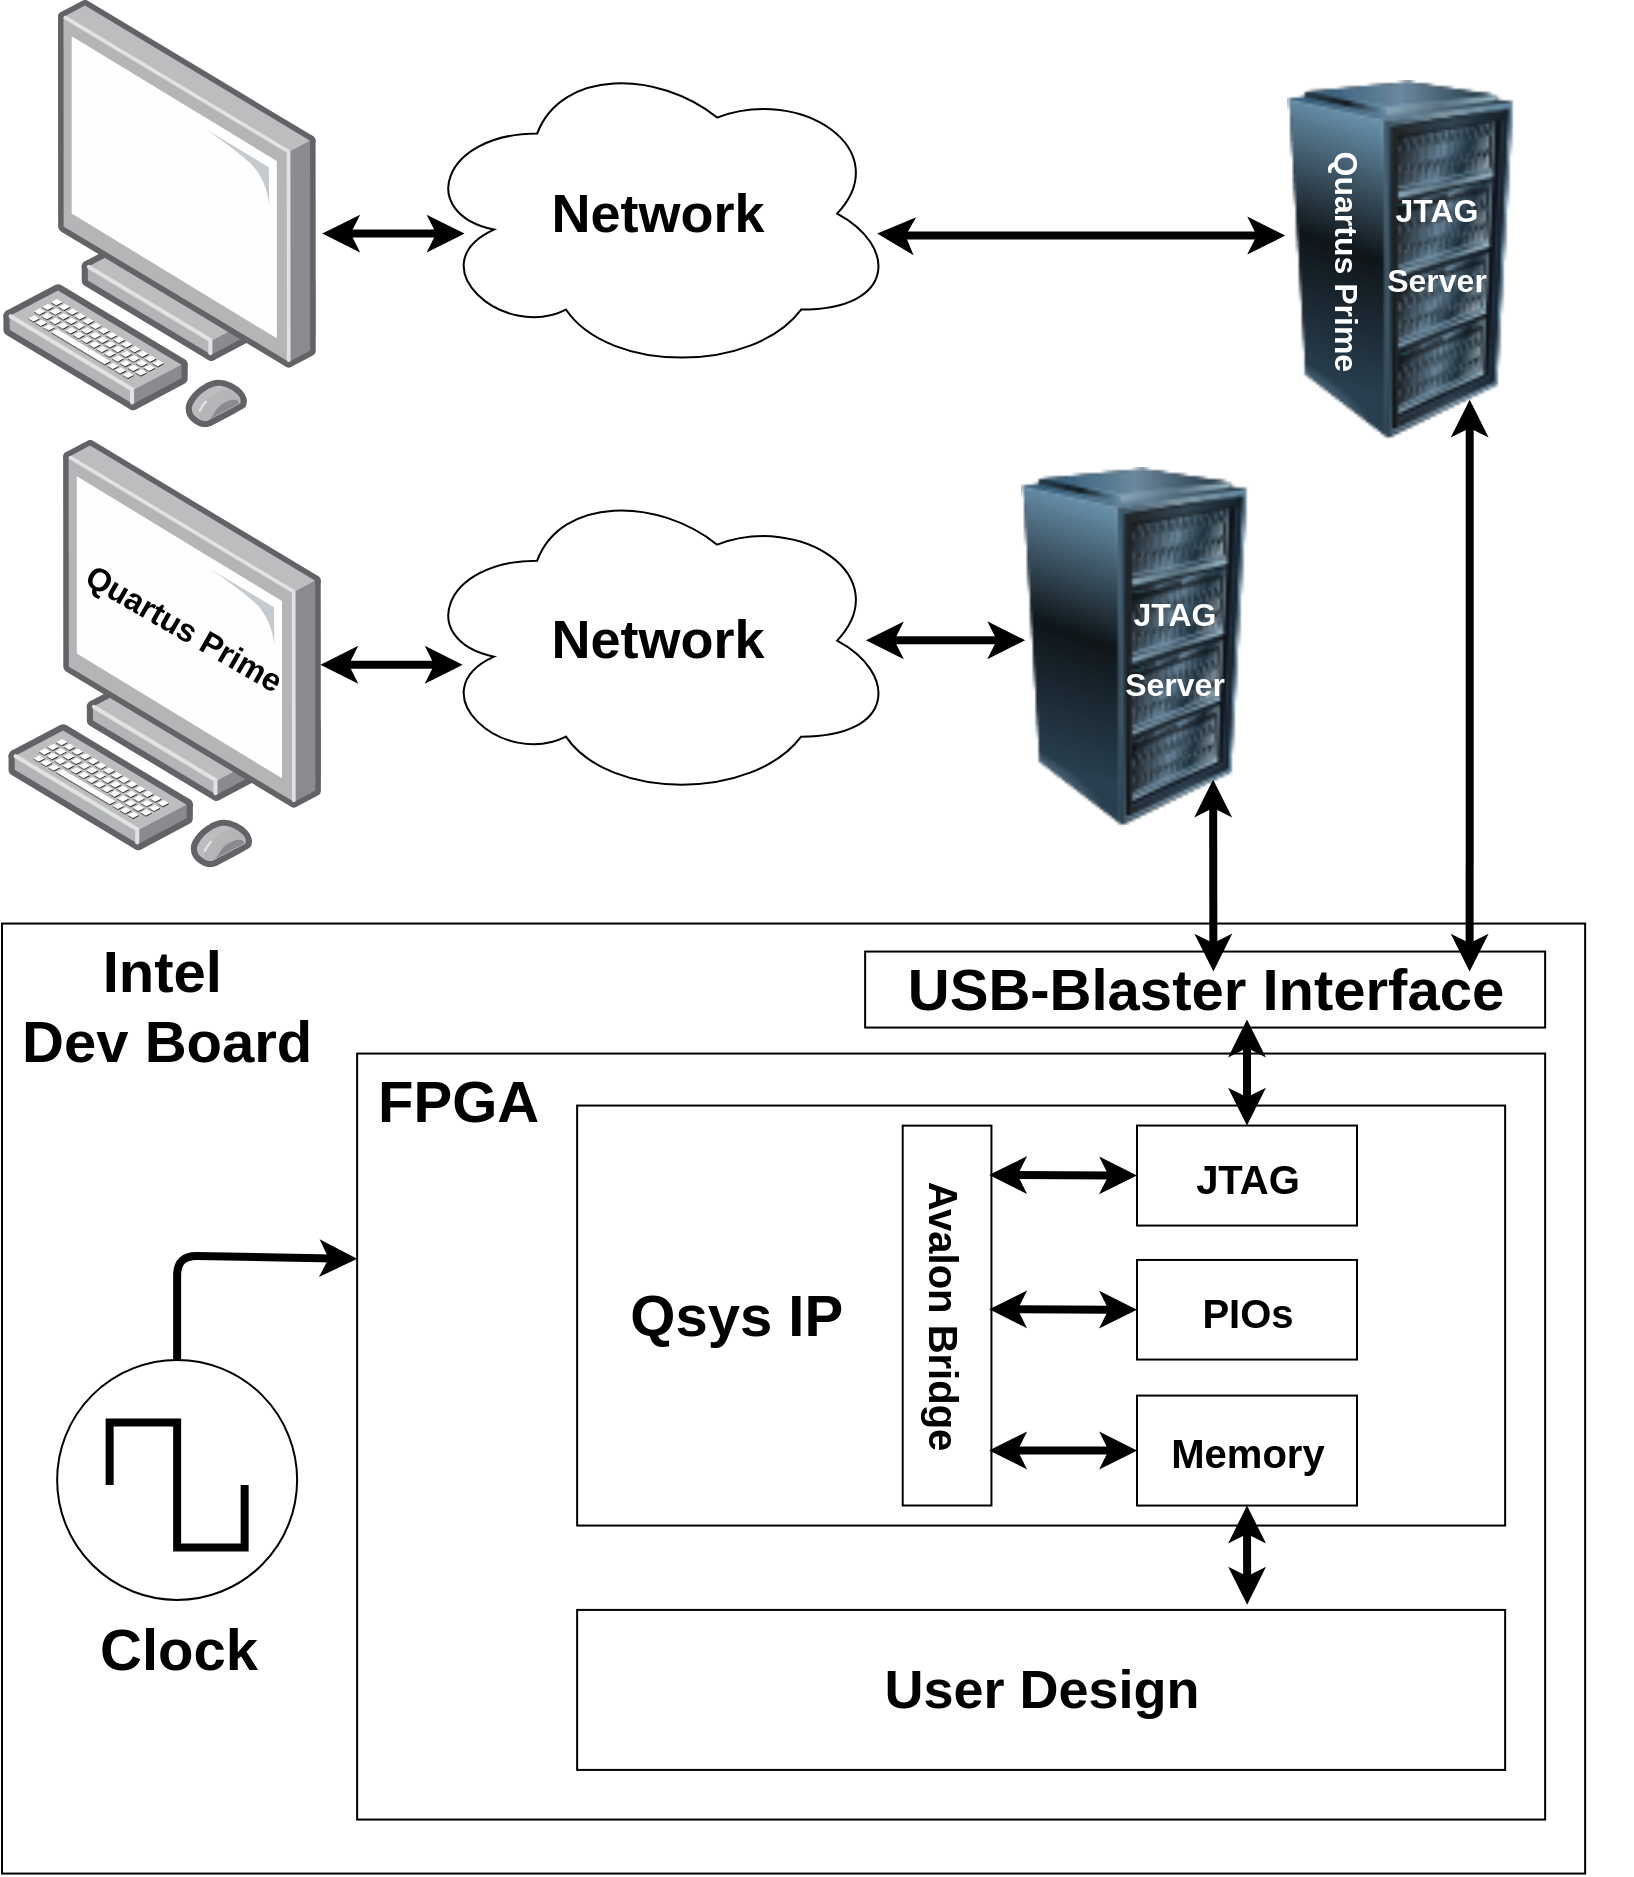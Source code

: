 <mxfile version="13.2.4" type="device"><diagram id="vIaBYYMgfUZAssRczvEE" name="Page-1"><mxGraphModel dx="1626" dy="709" grid="1" gridSize="10" guides="1" tooltips="1" connect="1" arrows="1" fold="1" page="1" pageScale="1" pageWidth="850" pageHeight="1100" math="0" shadow="0"><root><mxCell id="0"/><mxCell id="1" parent="0"/><mxCell id="H_E4AzwFZqjuDryJFqkP-10" value="" style="group" vertex="1" connectable="0" parent="1"><mxGeometry x="18" y="82" width="814.57" height="936.78" as="geometry"/></mxCell><mxCell id="cQnEwSm0JoL6h2wiJdVy-12" value="" style="image;html=1;labelBackgroundColor=#ffffff;image=img/lib/clip_art/computers/Server_Rack_128x128.png;strokeColor=#000000;strokeWidth=1;" parent="H_E4AzwFZqjuDryJFqkP-10" vertex="1"><mxGeometry x="584.57" y="40" width="230" height="180" as="geometry"/></mxCell><mxCell id="5F94iHalB_cLcKvMmtIY-14" value="&lt;b&gt;&amp;nbsp; &amp;nbsp; &amp;nbsp; Intel&lt;br&gt;&amp;nbsp;Dev Board&lt;/b&gt;" style="rounded=0;whiteSpace=wrap;html=1;fontSize=29;align=left;verticalAlign=top;" parent="H_E4AzwFZqjuDryJFqkP-10" vertex="1"><mxGeometry y="461.78" width="791.57" height="475" as="geometry"/></mxCell><mxCell id="H_E4AzwFZqjuDryJFqkP-1" value="&lt;font style=&quot;font-size: 29px&quot;&gt;&lt;b&gt;USB-Blaster Interface&lt;/b&gt;&lt;/font&gt;" style="rounded=0;whiteSpace=wrap;html=1;" vertex="1" parent="H_E4AzwFZqjuDryJFqkP-10"><mxGeometry x="431.57" y="475.78" width="340" height="38" as="geometry"/></mxCell><mxCell id="cQnEwSm0JoL6h2wiJdVy-6" value="" style="points=[];aspect=fixed;html=1;align=center;shadow=0;dashed=0;image;image=img/lib/allied_telesis/computer_and_terminals/Personal_Computer.svg;fontSize=29;" parent="H_E4AzwFZqjuDryJFqkP-10" vertex="1"><mxGeometry x="3.553e-14" width="157.57" height="213.55" as="geometry"/></mxCell><mxCell id="5F94iHalB_cLcKvMmtIY-9" value="&lt;b&gt;&amp;nbsp;FPGA&lt;/b&gt;" style="rounded=0;whiteSpace=wrap;html=1;fontSize=29;align=left;verticalAlign=top;" parent="H_E4AzwFZqjuDryJFqkP-10" vertex="1"><mxGeometry x="177.57" y="526.78" width="594" height="383" as="geometry"/></mxCell><mxCell id="coZ53x88Ol3nT58YmP8G-1" value="&lt;font style=&quot;font-size: 29px&quot;&gt;&amp;nbsp; &amp;nbsp;Qsys IP&lt;/font&gt;" style="rounded=0;whiteSpace=wrap;html=1;fontSize=29;fontStyle=1;align=left;verticalAlign=middle;" parent="H_E4AzwFZqjuDryJFqkP-10" vertex="1"><mxGeometry x="287.57" y="552.78" width="464" height="210" as="geometry"/></mxCell><mxCell id="coZ53x88Ol3nT58YmP8G-2" value="User Design" style="rounded=0;whiteSpace=wrap;html=1;fontSize=27;fontStyle=1;align=center;verticalAlign=middle;" parent="H_E4AzwFZqjuDryJFqkP-10" vertex="1"><mxGeometry x="287.57" y="804.96" width="464" height="80" as="geometry"/></mxCell><mxCell id="coZ53x88Ol3nT58YmP8G-9" value="&lt;font style=&quot;font-size: 20px&quot;&gt;&lt;b&gt;Memory&lt;/b&gt;&lt;/font&gt;" style="rounded=0;whiteSpace=wrap;html=1;fontSize=27;align=center;" parent="H_E4AzwFZqjuDryJFqkP-10" vertex="1"><mxGeometry x="567.5" y="697.79" width="110" height="54.99" as="geometry"/></mxCell><mxCell id="coZ53x88Ol3nT58YmP8G-10" value="" style="endArrow=classic;startArrow=classic;html=1;fontSize=27;strokeWidth=4;exitX=0.722;exitY=-0.033;exitDx=0;exitDy=0;exitPerimeter=0;entryX=0.5;entryY=1;entryDx=0;entryDy=0;" parent="H_E4AzwFZqjuDryJFqkP-10" source="coZ53x88Ol3nT58YmP8G-2" edge="1" target="coZ53x88Ol3nT58YmP8G-9"><mxGeometry width="50" height="50" relative="1" as="geometry"><mxPoint x="592.57" y="793.78" as="sourcePoint"/><mxPoint x="592.57" y="752.78" as="targetPoint"/></mxGeometry></mxCell><mxCell id="coZ53x88Ol3nT58YmP8G-15" value="&lt;font style=&quot;font-size: 20px&quot;&gt;&lt;b&gt;Avalon Bridge&lt;/b&gt;&lt;/font&gt;" style="rounded=0;whiteSpace=wrap;html=1;fontSize=27;align=center;rotation=90;flipV=0;" parent="H_E4AzwFZqjuDryJFqkP-10" vertex="1"><mxGeometry x="377.57" y="635.6" width="189.93" height="44.37" as="geometry"/></mxCell><mxCell id="5F94iHalB_cLcKvMmtIY-1" value="&lt;span style=&quot;font-size: 20px&quot;&gt;&lt;b&gt;JTAG&lt;/b&gt;&lt;/span&gt;" style="rounded=0;whiteSpace=wrap;html=1;fontSize=27;align=center;" parent="H_E4AzwFZqjuDryJFqkP-10" vertex="1"><mxGeometry x="567.5" y="562.78" width="110" height="50" as="geometry"/></mxCell><mxCell id="5F94iHalB_cLcKvMmtIY-2" value="&lt;font style=&quot;font-size: 20px&quot;&gt;&lt;b&gt;PIOs&lt;/b&gt;&lt;/font&gt;" style="rounded=0;whiteSpace=wrap;html=1;fontSize=27;align=center;" parent="H_E4AzwFZqjuDryJFqkP-10" vertex="1"><mxGeometry x="567.5" y="629.97" width="110" height="49.81" as="geometry"/></mxCell><mxCell id="5F94iHalB_cLcKvMmtIY-3" value="" style="endArrow=classic;startArrow=classic;html=1;fontSize=27;entryX=0;entryY=0.5;entryDx=0;entryDy=0;strokeWidth=4;exitX=0.855;exitY=0.025;exitDx=0;exitDy=0;exitPerimeter=0;" parent="H_E4AzwFZqjuDryJFqkP-10" source="coZ53x88Ol3nT58YmP8G-15" target="coZ53x88Ol3nT58YmP8G-9" edge="1"><mxGeometry width="50" height="50" relative="1" as="geometry"><mxPoint x="517.57" y="762.78" as="sourcePoint"/><mxPoint x="517.57" y="721.78" as="targetPoint"/></mxGeometry></mxCell><mxCell id="5F94iHalB_cLcKvMmtIY-4" value="" style="endArrow=classic;startArrow=classic;html=1;fontSize=27;entryX=0;entryY=0.5;entryDx=0;entryDy=0;strokeWidth=4;exitX=0.855;exitY=0.025;exitDx=0;exitDy=0;exitPerimeter=0;" parent="H_E4AzwFZqjuDryJFqkP-10" edge="1" target="5F94iHalB_cLcKvMmtIY-2"><mxGeometry width="50" height="50" relative="1" as="geometry"><mxPoint x="493.611" y="654.63" as="sourcePoint"/><mxPoint x="537.57" y="654.705" as="targetPoint"/></mxGeometry></mxCell><mxCell id="5F94iHalB_cLcKvMmtIY-6" value="" style="endArrow=classic;startArrow=classic;html=1;fontSize=27;entryX=0;entryY=0.5;entryDx=0;entryDy=0;strokeWidth=4;exitX=0.855;exitY=0.025;exitDx=0;exitDy=0;exitPerimeter=0;" parent="H_E4AzwFZqjuDryJFqkP-10" edge="1" target="5F94iHalB_cLcKvMmtIY-1"><mxGeometry width="50" height="50" relative="1" as="geometry"><mxPoint x="493.611" y="587.44" as="sourcePoint"/><mxPoint x="537.57" y="587.515" as="targetPoint"/></mxGeometry></mxCell><mxCell id="5F94iHalB_cLcKvMmtIY-17" value="" style="points=[];aspect=fixed;html=1;align=center;shadow=0;dashed=0;image;image=img/lib/allied_telesis/computer_and_terminals/Personal_Computer.svg;fontSize=29;" parent="H_E4AzwFZqjuDryJFqkP-10" vertex="1"><mxGeometry x="2.57" y="220.0" width="157.57" height="213.55" as="geometry"/></mxCell><mxCell id="5F94iHalB_cLcKvMmtIY-18" value="" style="endArrow=classic;startArrow=classic;html=1;fontSize=27;strokeWidth=4;entryX=0.101;entryY=0.64;entryDx=0;entryDy=0;entryPerimeter=0;exitX=1.03;exitY=0.152;exitDx=0;exitDy=0;exitPerimeter=0;" parent="H_E4AzwFZqjuDryJFqkP-10" source="5F94iHalB_cLcKvMmtIY-19" edge="1"><mxGeometry width="50" height="50" relative="1" as="geometry"><mxPoint x="176.07" y="330" as="sourcePoint"/><mxPoint x="230.31" y="332.4" as="targetPoint"/></mxGeometry></mxCell><mxCell id="5F94iHalB_cLcKvMmtIY-19" value="&lt;b&gt;&lt;font style=&quot;font-size: 16px&quot;&gt;Quartus Prime&lt;/font&gt;&lt;/b&gt;" style="text;html=1;align=center;verticalAlign=middle;resizable=0;points=[];autosize=1;fontSize=29;rotation=30;" parent="H_E4AzwFZqjuDryJFqkP-10" vertex="1"><mxGeometry x="27.57" y="290" width="130" height="40" as="geometry"/></mxCell><mxCell id="5F94iHalB_cLcKvMmtIY-27" value="" style="group;strokeWidth=4;strokeColor=none;" parent="H_E4AzwFZqjuDryJFqkP-10" vertex="1" connectable="0"><mxGeometry x="27.57" y="679.97" width="120" height="124.99" as="geometry"/></mxCell><mxCell id="5F94iHalB_cLcKvMmtIY-26" value="" style="ellipse;whiteSpace=wrap;html=1;aspect=fixed;fontSize=29;align=left;" parent="5F94iHalB_cLcKvMmtIY-27" vertex="1"><mxGeometry width="120" height="120" as="geometry"/></mxCell><mxCell id="5F94iHalB_cLcKvMmtIY-24" value="" style="pointerEvents=1;verticalLabelPosition=bottom;shadow=0;dashed=0;align=center;html=1;verticalAlign=top;shape=mxgraph.electrical.waveforms.square_wave;fontSize=29;strokeWidth=4;" parent="5F94iHalB_cLcKvMmtIY-27" vertex="1"><mxGeometry x="26.25" y="31.247" width="67.5" height="62.495" as="geometry"/></mxCell><mxCell id="5F94iHalB_cLcKvMmtIY-28" value="" style="endArrow=classic;html=1;fontSize=29;exitX=0.5;exitY=0;exitDx=0;exitDy=0;strokeWidth=4;entryX=0;entryY=0.268;entryDx=0;entryDy=0;entryPerimeter=0;" parent="H_E4AzwFZqjuDryJFqkP-10" source="5F94iHalB_cLcKvMmtIY-26" target="5F94iHalB_cLcKvMmtIY-9" edge="1"><mxGeometry width="50" height="50" relative="1" as="geometry"><mxPoint x="-72.43" y="502.78" as="sourcePoint"/><mxPoint x="167.57" y="626.78" as="targetPoint"/><Array as="points"><mxPoint x="87.57" y="627.78"/></Array></mxGeometry></mxCell><mxCell id="5F94iHalB_cLcKvMmtIY-29" value="&lt;b&gt;Clock&lt;/b&gt;" style="text;html=1;align=center;verticalAlign=middle;resizable=0;points=[];autosize=1;fontSize=29;" parent="H_E4AzwFZqjuDryJFqkP-10" vertex="1"><mxGeometry x="42.57" y="804.96" width="90" height="40" as="geometry"/></mxCell><mxCell id="cQnEwSm0JoL6h2wiJdVy-9" value="" style="endArrow=classic;startArrow=classic;html=1;fontSize=27;strokeWidth=4;exitX=0.5;exitY=0;exitDx=0;exitDy=0;" parent="H_E4AzwFZqjuDryJFqkP-10" source="5F94iHalB_cLcKvMmtIY-1" edge="1"><mxGeometry width="50" height="50" relative="1" as="geometry"><mxPoint x="591.43" y="556.78" as="sourcePoint"/><mxPoint x="622.5" y="509.78" as="targetPoint"/></mxGeometry></mxCell><mxCell id="cQnEwSm0JoL6h2wiJdVy-3" value="" style="endArrow=classic;startArrow=classic;html=1;fontSize=27;strokeWidth=4;entryX=0.649;entryY=0.888;entryDx=0;entryDy=0;entryPerimeter=0;exitX=0.889;exitY=0.263;exitDx=0;exitDy=0;exitPerimeter=0;" parent="H_E4AzwFZqjuDryJFqkP-10" source="H_E4AzwFZqjuDryJFqkP-1" target="cQnEwSm0JoL6h2wiJdVy-12" edge="1"><mxGeometry width="50" height="50" relative="1" as="geometry"><mxPoint x="722.57" y="480.78" as="sourcePoint"/><mxPoint x="722.57" y="221.78" as="targetPoint"/><Array as="points"/></mxGeometry></mxCell><mxCell id="coZ53x88Ol3nT58YmP8G-4" value="Network" style="ellipse;shape=cloud;whiteSpace=wrap;html=1;fontSize=27;fontStyle=1" parent="H_E4AzwFZqjuDryJFqkP-10" vertex="1"><mxGeometry x="207.57" y="240.33" width="240" height="160" as="geometry"/></mxCell><mxCell id="cQnEwSm0JoL6h2wiJdVy-13" value="Network" style="ellipse;shape=cloud;whiteSpace=wrap;html=1;fontSize=27;fontStyle=1" parent="H_E4AzwFZqjuDryJFqkP-10" vertex="1"><mxGeometry x="207.57" y="26.78" width="240" height="160" as="geometry"/></mxCell><mxCell id="cQnEwSm0JoL6h2wiJdVy-14" value="" style="endArrow=classic;startArrow=classic;html=1;fontSize=27;strokeWidth=4;entryX=0.101;entryY=0.64;entryDx=0;entryDy=0;entryPerimeter=0;exitX=1.03;exitY=0.152;exitDx=0;exitDy=0;exitPerimeter=0;" parent="H_E4AzwFZqjuDryJFqkP-10" edge="1"><mxGeometry width="50" height="50" relative="1" as="geometry"><mxPoint x="160.139" y="116.785" as="sourcePoint"/><mxPoint x="231.25" y="116.79" as="targetPoint"/></mxGeometry></mxCell><mxCell id="cQnEwSm0JoL6h2wiJdVy-15" value="" style="endArrow=classic;startArrow=classic;html=1;fontSize=27;strokeWidth=4;" parent="H_E4AzwFZqjuDryJFqkP-10" edge="1"><mxGeometry width="50" height="50" relative="1" as="geometry"><mxPoint x="437.57" y="116.78" as="sourcePoint"/><mxPoint x="641.57" y="117.78" as="targetPoint"/><Array as="points"><mxPoint x="451.57" y="117.78"/></Array></mxGeometry></mxCell><mxCell id="cQnEwSm0JoL6h2wiJdVy-18" value="&lt;b&gt;&lt;font style=&quot;font-size: 16px&quot;&gt;Quartus Prime&lt;/font&gt;&lt;/b&gt;" style="text;html=1;align=center;verticalAlign=middle;resizable=0;points=[];autosize=1;fontSize=29;rotation=90;fontColor=#FFFFFF;" parent="H_E4AzwFZqjuDryJFqkP-10" vertex="1"><mxGeometry x="611.57" y="110.0" width="130" height="40" as="geometry"/></mxCell><mxCell id="H_E4AzwFZqjuDryJFqkP-5" value="" style="image;html=1;labelBackgroundColor=#ffffff;image=img/lib/clip_art/computers/Server_Rack_128x128.png;strokeColor=#000000;strokeWidth=1;" vertex="1" parent="H_E4AzwFZqjuDryJFqkP-10"><mxGeometry x="451.57" y="233.55" width="230" height="180" as="geometry"/></mxCell><mxCell id="H_E4AzwFZqjuDryJFqkP-7" value="" style="endArrow=classic;startArrow=classic;html=1;fontSize=27;strokeWidth=4;exitX=0.918;exitY=0.368;exitDx=0;exitDy=0;exitPerimeter=0;" edge="1" parent="H_E4AzwFZqjuDryJFqkP-10"><mxGeometry width="50" height="50" relative="1" as="geometry"><mxPoint x="605.69" y="485.764" as="sourcePoint"/><mxPoint x="605.57" y="389.78" as="targetPoint"/><Array as="points"/></mxGeometry></mxCell><mxCell id="H_E4AzwFZqjuDryJFqkP-8" value="" style="endArrow=classic;startArrow=classic;html=1;fontSize=27;strokeWidth=4;exitX=0.261;exitY=0.481;exitDx=0;exitDy=0;exitPerimeter=0;entryX=0.935;entryY=0.499;entryDx=0;entryDy=0;entryPerimeter=0;" edge="1" parent="H_E4AzwFZqjuDryJFqkP-10" source="H_E4AzwFZqjuDryJFqkP-5" target="coZ53x88Ol3nT58YmP8G-4"><mxGeometry width="50" height="50" relative="1" as="geometry"><mxPoint x="615.69" y="495.764" as="sourcePoint"/><mxPoint x="615.57" y="399.78" as="targetPoint"/><Array as="points"/></mxGeometry></mxCell><mxCell id="H_E4AzwFZqjuDryJFqkP-11" value="&lt;b&gt;&lt;font style=&quot;font-size: 16px&quot;&gt;JTAG&lt;br&gt;Server&lt;br&gt;&lt;/font&gt;&lt;/b&gt;" style="text;html=1;align=center;verticalAlign=middle;resizable=0;points=[];autosize=1;fontSize=29;rotation=0;fontColor=#FFFFFF;" vertex="1" parent="H_E4AzwFZqjuDryJFqkP-10"><mxGeometry x="551" y="280.33" width="70" height="80" as="geometry"/></mxCell><mxCell id="H_E4AzwFZqjuDryJFqkP-12" value="&lt;b&gt;&lt;font style=&quot;font-size: 16px&quot;&gt;JTAG&lt;br&gt;Server&lt;br&gt;&lt;/font&gt;&lt;/b&gt;" style="text;html=1;align=center;verticalAlign=middle;resizable=0;points=[];autosize=1;fontSize=29;rotation=0;fontColor=#FFFFFF;" vertex="1" parent="H_E4AzwFZqjuDryJFqkP-10"><mxGeometry x="681.57" y="78.0" width="70" height="80" as="geometry"/></mxCell></root></mxGraphModel></diagram></mxfile>